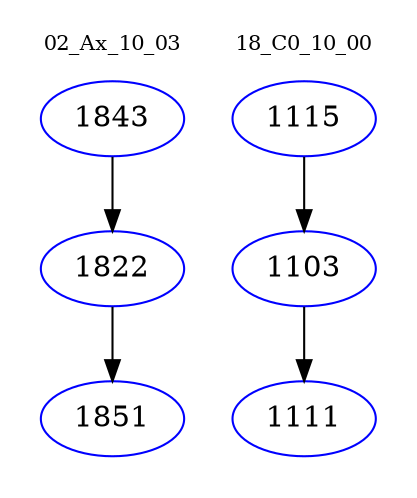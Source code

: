 digraph{
subgraph cluster_0 {
color = white
label = "02_Ax_10_03";
fontsize=10;
T0_1843 [label="1843", color="blue"]
T0_1843 -> T0_1822 [color="black"]
T0_1822 [label="1822", color="blue"]
T0_1822 -> T0_1851 [color="black"]
T0_1851 [label="1851", color="blue"]
}
subgraph cluster_1 {
color = white
label = "18_C0_10_00";
fontsize=10;
T1_1115 [label="1115", color="blue"]
T1_1115 -> T1_1103 [color="black"]
T1_1103 [label="1103", color="blue"]
T1_1103 -> T1_1111 [color="black"]
T1_1111 [label="1111", color="blue"]
}
}
